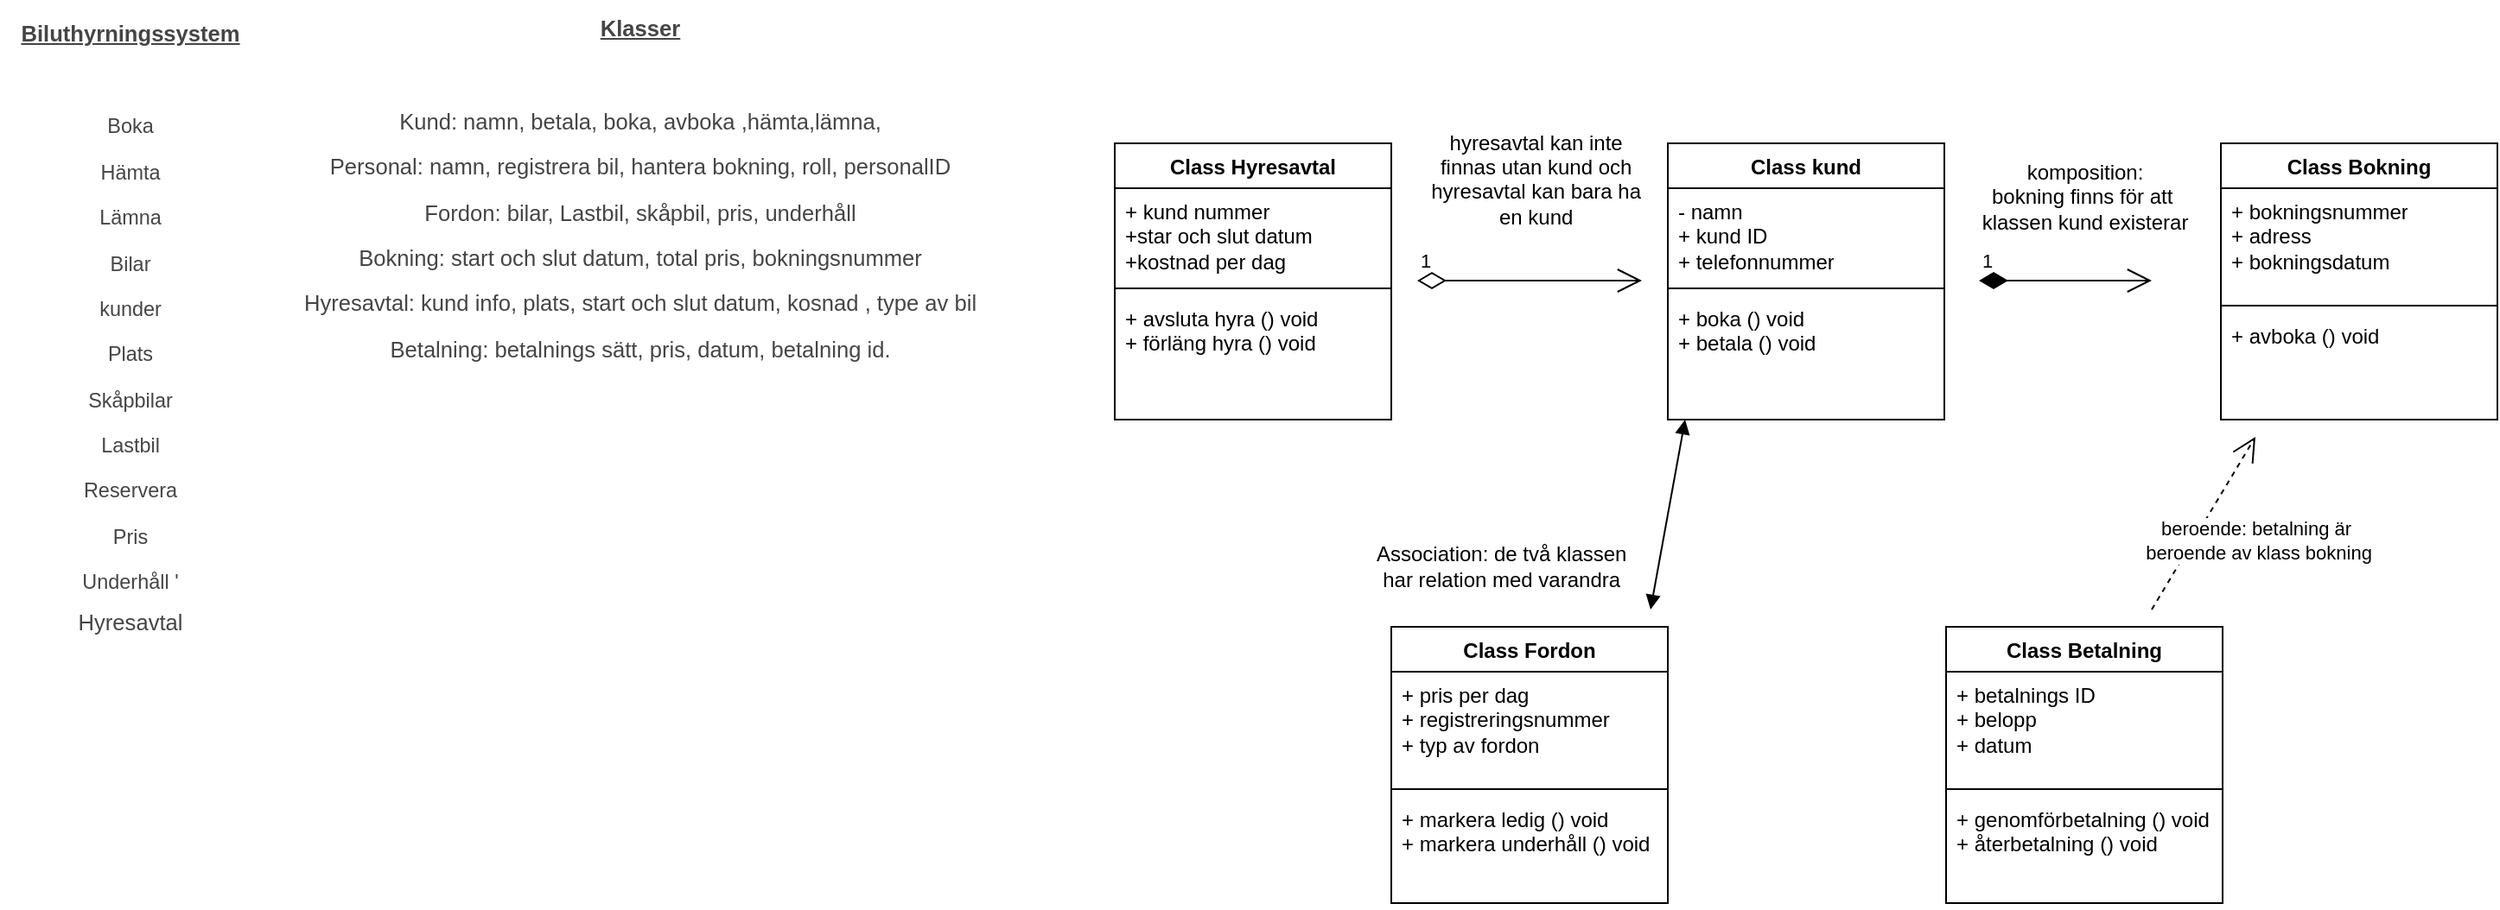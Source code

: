 <mxfile version="28.2.3">
  <diagram name="Sida-1" id="7TudmmII3zZIZIbfpZJn">
    <mxGraphModel dx="1092" dy="562" grid="1" gridSize="10" guides="1" tooltips="1" connect="1" arrows="1" fold="1" page="1" pageScale="1" pageWidth="827" pageHeight="1169" math="0" shadow="0">
      <root>
        <mxCell id="0" />
        <mxCell id="1" parent="0" />
        <mxCell id="OYlZSxIW3G09kGssjF-V-11" value="&lt;p style=&quot;margin: 0px; line-height: 100%;&quot; align=&quot;center&quot;&gt;&lt;span style=&quot;font-family: Arial; font-size: 9.6pt; font-weight: 600; text-decoration-line: underline; color: rgb(69, 69, 69); background-color: transparent;&quot;&gt;Biluthyrningssystem&lt;/span&gt;&lt;/p&gt;&lt;br&gt;&lt;p style=&quot;margin: 0px; line-height: 100%; font-family: Arial; font-size: 9.6pt; color: rgb(69, 69, 69);&quot; align=&quot;center&quot;&gt;&lt;br&gt;&lt;/p&gt;&lt;br&gt;&lt;p style=&quot;margin: 0px; line-height: 100%;&quot; align=&quot;center&quot;&gt;&lt;span style=&quot;font-family: Arial; font-size: 8.8pt; color: rgb(69, 69, 69); background-color: transparent;&quot;&gt;Boka&lt;/span&gt;&lt;/p&gt;&lt;br&gt;&lt;p style=&quot;margin: 0px; line-height: 100%;&quot; align=&quot;center&quot;&gt;&lt;span style=&quot;font-family: Arial; font-size: 8.8pt; color: rgb(69, 69, 69); background-color: transparent;&quot;&gt;Hämta &lt;/span&gt;&lt;/p&gt;&lt;br&gt;&lt;p style=&quot;margin: 0px; line-height: 100%;&quot; align=&quot;center&quot;&gt;&lt;span style=&quot;font-family: Arial; font-size: 8.8pt; color: rgb(69, 69, 69); background-color: transparent;&quot;&gt;Lämna &lt;/span&gt;&lt;/p&gt;&lt;br&gt;&lt;p style=&quot;margin: 0px; line-height: 100%;&quot; align=&quot;center&quot;&gt;&lt;span style=&quot;font-family: Arial; font-size: 8.8pt; color: rgb(69, 69, 69); background-color: transparent;&quot;&gt;Bilar &lt;/span&gt;&lt;/p&gt;&lt;br&gt;&lt;p style=&quot;margin: 0px; line-height: 100%;&quot; align=&quot;center&quot;&gt;&lt;span style=&quot;font-family: Arial; font-size: 8.8pt; color: rgb(69, 69, 69); background-color: transparent;&quot;&gt;kunder&lt;/span&gt;&lt;/p&gt;&lt;br&gt;&lt;p style=&quot;margin: 0px; line-height: 100%;&quot; align=&quot;center&quot;&gt;&lt;span style=&quot;font-family: Arial; font-size: 8.8pt; color: rgb(69, 69, 69); background-color: transparent;&quot;&gt;Plats&lt;/span&gt;&lt;/p&gt;&lt;br&gt;&lt;p style=&quot;margin: 0px; line-height: 100%;&quot; align=&quot;center&quot;&gt;&lt;span style=&quot;font-family: Arial; font-size: 8.8pt; color: rgb(69, 69, 69); background-color: transparent;&quot;&gt;Skåpbilar &lt;/span&gt;&lt;/p&gt;&lt;br&gt;&lt;p style=&quot;margin: 0px; line-height: 100%;&quot; align=&quot;center&quot;&gt;&lt;span style=&quot;font-family: Arial; font-size: 8.8pt; color: rgb(69, 69, 69); background-color: transparent;&quot;&gt;Lastbil&lt;/span&gt;&lt;/p&gt;&lt;br&gt;&lt;p style=&quot;margin: 0px; line-height: 100%;&quot; align=&quot;center&quot;&gt;&lt;span style=&quot;font-family: Arial; font-size: 8.8pt; color: rgb(69, 69, 69); background-color: transparent;&quot;&gt;Reservera&lt;/span&gt;&lt;/p&gt;&lt;br&gt;&lt;p style=&quot;margin: 0px; line-height: 100%;&quot; align=&quot;center&quot;&gt;&lt;span style=&quot;font-family: Arial; font-size: 8.8pt; color: rgb(69, 69, 69); background-color: transparent;&quot;&gt;Pris&lt;/span&gt;&lt;/p&gt;&lt;br&gt;&lt;p style=&quot;margin: 0px; line-height: 100%;&quot; align=&quot;center&quot;&gt;&lt;span style=&quot;font-family: Arial; font-size: 8.8pt; color: rgb(69, 69, 69); background-color: transparent;&quot;&gt;Underhåll &#39;&lt;/span&gt;&lt;/p&gt;&lt;p style=&quot;margin: 0px; line-height: 100%;&quot; align=&quot;center&quot;&gt;&lt;br&gt;&lt;/p&gt;&lt;p style=&quot;margin: 0px; line-height: 100%;&quot; align=&quot;center&quot;&gt;&lt;span style=&quot;font-family: Arial; font-size: 9.6pt; color: rgb(69, 69, 69); background-color: transparent;&quot;&gt;Hyresavtal&lt;/span&gt;&lt;/p&gt;" style="text;html=1;align=center;verticalAlign=middle;resizable=0;points=[];autosize=1;strokeColor=none;fillColor=none;" vertex="1" parent="1">
          <mxGeometry x="35" y="277" width="150" height="380" as="geometry" />
        </mxCell>
        <mxCell id="OYlZSxIW3G09kGssjF-V-13" style="edgeStyle=orthogonalEdgeStyle;rounded=0;orthogonalLoop=1;jettySize=auto;html=1;exitX=0.5;exitY=1;exitDx=0;exitDy=0;" edge="1" parent="1">
          <mxGeometry relative="1" as="geometry">
            <mxPoint x="660" y="382" as="sourcePoint" />
            <mxPoint x="660" y="382" as="targetPoint" />
          </mxGeometry>
        </mxCell>
        <mxCell id="OYlZSxIW3G09kGssjF-V-38" value="&lt;p style=&quot;margin: 0px; line-height: 100%;&quot;&gt;&lt;span style=&quot;font-family: Arial; font-size: 9.6pt; font-weight: 600; text-decoration-line: underline; color: rgb(69, 69, 69); background-color: transparent;&quot;&gt;Klasser &lt;/span&gt;&lt;/p&gt;&lt;br/&gt;&lt;p style=&quot;margin: 0px; line-height: 100%; font-family: Arial; font-size: 9.6pt; color: rgb(69, 69, 69);&quot;&gt;&lt;br&gt;&lt;/p&gt;&lt;br/&gt;&lt;p style=&quot;margin: 0px; line-height: 100%;&quot;&gt;&lt;span style=&quot;font-family:&#39;Arial&#39;; font-size:9.6pt; color:#454545; background-color:transparent;&quot;&gt;Kund: namn, betala, boka, avboka ,hämta,lämna, &lt;/span&gt;&lt;/p&gt;&lt;br/&gt;&lt;p style=&quot;margin: 0px; line-height: 100%;&quot;&gt;&lt;span style=&quot;font-family:&#39;Arial&#39;; font-size:9.6pt; color:#454545; background-color:transparent;&quot;&gt;Personal: namn, registrera bil, hantera bokning, roll, personalID&lt;/span&gt;&lt;/p&gt;&lt;br/&gt;&lt;p style=&quot;margin: 0px; line-height: 100%;&quot;&gt;&lt;span style=&quot;font-family:&#39;Arial&#39;; font-size:9.6pt; color:#454545; background-color:transparent;&quot;&gt;Fordon: bilar, Lastbil, skåpbil, pris, underhåll&lt;/span&gt;&lt;/p&gt;&lt;br/&gt;&lt;p style=&quot;margin: 0px; line-height: 100%;&quot;&gt;&lt;span style=&quot;font-family:&#39;Arial&#39;; font-size:9.6pt; color:#454545; background-color:transparent;&quot;&gt;Bokning:  start och slut datum, total pris, bokningsnummer&lt;/span&gt;&lt;/p&gt;&lt;br/&gt;&lt;p style=&quot;margin: 0px; line-height: 100%;&quot;&gt;&lt;span style=&quot;font-family:&#39;Arial&#39;; font-size:9.6pt; color:#454545; background-color:transparent;&quot;&gt;Hyresavtal: kund info, plats, start och slut datum, kosnad , type av bil&lt;/span&gt;&lt;/p&gt;&lt;br/&gt;&lt;p style=&quot;margin: 0px; line-height: 100%;&quot;&gt;&lt;span style=&quot;font-family:&#39;Arial&#39;; font-size:9.6pt; color:#454545; background-color:transparent;&quot;&gt;Betalning: betalnings sätt, pris, datum, betalning id.&lt;/span&gt;&lt;/p&gt;&lt;br/&gt;&lt;p style=&quot;margin: 0px; line-height: 100%; font-family: Arial; font-size: 9.6pt; color: rgb(69, 69, 69);&quot;&gt;&lt;br&gt;&lt;/p&gt;" style="text;html=1;align=center;verticalAlign=middle;resizable=0;points=[];autosize=1;strokeColor=none;fillColor=none;" vertex="1" parent="1">
          <mxGeometry x="200" y="280" width="410" height="240" as="geometry" />
        </mxCell>
        <mxCell id="OYlZSxIW3G09kGssjF-V-43" value="Class Hyresavtal" style="swimlane;fontStyle=1;align=center;verticalAlign=top;childLayout=stackLayout;horizontal=1;startSize=26;horizontalStack=0;resizeParent=1;resizeParentMax=0;resizeLast=0;collapsible=1;marginBottom=0;whiteSpace=wrap;html=1;" vertex="1" parent="1">
          <mxGeometry x="680" y="360" width="160" height="160" as="geometry" />
        </mxCell>
        <mxCell id="OYlZSxIW3G09kGssjF-V-44" value="+ kund nummer&lt;div&gt;+star och slut datum&lt;/div&gt;&lt;div&gt;+kostnad per dag&amp;nbsp;&lt;/div&gt;" style="text;strokeColor=none;fillColor=none;align=left;verticalAlign=top;spacingLeft=4;spacingRight=4;overflow=hidden;rotatable=0;points=[[0,0.5],[1,0.5]];portConstraint=eastwest;whiteSpace=wrap;html=1;" vertex="1" parent="OYlZSxIW3G09kGssjF-V-43">
          <mxGeometry y="26" width="160" height="54" as="geometry" />
        </mxCell>
        <mxCell id="OYlZSxIW3G09kGssjF-V-45" value="" style="line;strokeWidth=1;fillColor=none;align=left;verticalAlign=middle;spacingTop=-1;spacingLeft=3;spacingRight=3;rotatable=0;labelPosition=right;points=[];portConstraint=eastwest;strokeColor=inherit;" vertex="1" parent="OYlZSxIW3G09kGssjF-V-43">
          <mxGeometry y="80" width="160" height="8" as="geometry" />
        </mxCell>
        <mxCell id="OYlZSxIW3G09kGssjF-V-46" value="+ avsluta hyra () void&lt;div&gt;+ förläng hyra () void&lt;/div&gt;" style="text;strokeColor=none;fillColor=none;align=left;verticalAlign=top;spacingLeft=4;spacingRight=4;overflow=hidden;rotatable=0;points=[[0,0.5],[1,0.5]];portConstraint=eastwest;whiteSpace=wrap;html=1;" vertex="1" parent="OYlZSxIW3G09kGssjF-V-43">
          <mxGeometry y="88" width="160" height="72" as="geometry" />
        </mxCell>
        <mxCell id="OYlZSxIW3G09kGssjF-V-47" value="Class kund" style="swimlane;fontStyle=1;align=center;verticalAlign=top;childLayout=stackLayout;horizontal=1;startSize=26;horizontalStack=0;resizeParent=1;resizeParentMax=0;resizeLast=0;collapsible=1;marginBottom=0;whiteSpace=wrap;html=1;" vertex="1" parent="1">
          <mxGeometry x="1000" y="360" width="160" height="160" as="geometry" />
        </mxCell>
        <mxCell id="OYlZSxIW3G09kGssjF-V-48" value="- namn&lt;div&gt;+ kund ID&lt;/div&gt;&lt;div&gt;+ telefonnummer&lt;/div&gt;" style="text;strokeColor=none;fillColor=none;align=left;verticalAlign=top;spacingLeft=4;spacingRight=4;overflow=hidden;rotatable=0;points=[[0,0.5],[1,0.5]];portConstraint=eastwest;whiteSpace=wrap;html=1;" vertex="1" parent="OYlZSxIW3G09kGssjF-V-47">
          <mxGeometry y="26" width="160" height="54" as="geometry" />
        </mxCell>
        <mxCell id="OYlZSxIW3G09kGssjF-V-49" value="" style="line;strokeWidth=1;fillColor=none;align=left;verticalAlign=middle;spacingTop=-1;spacingLeft=3;spacingRight=3;rotatable=0;labelPosition=right;points=[];portConstraint=eastwest;strokeColor=inherit;" vertex="1" parent="OYlZSxIW3G09kGssjF-V-47">
          <mxGeometry y="80" width="160" height="8" as="geometry" />
        </mxCell>
        <mxCell id="OYlZSxIW3G09kGssjF-V-50" value="+ boka () void&lt;div&gt;+ betala () void&lt;/div&gt;" style="text;strokeColor=none;fillColor=none;align=left;verticalAlign=top;spacingLeft=4;spacingRight=4;overflow=hidden;rotatable=0;points=[[0,0.5],[1,0.5]];portConstraint=eastwest;whiteSpace=wrap;html=1;" vertex="1" parent="OYlZSxIW3G09kGssjF-V-47">
          <mxGeometry y="88" width="160" height="72" as="geometry" />
        </mxCell>
        <mxCell id="OYlZSxIW3G09kGssjF-V-51" value="Class Bokning" style="swimlane;fontStyle=1;align=center;verticalAlign=top;childLayout=stackLayout;horizontal=1;startSize=26;horizontalStack=0;resizeParent=1;resizeParentMax=0;resizeLast=0;collapsible=1;marginBottom=0;whiteSpace=wrap;html=1;" vertex="1" parent="1">
          <mxGeometry x="1320" y="360" width="160" height="160" as="geometry" />
        </mxCell>
        <mxCell id="OYlZSxIW3G09kGssjF-V-52" value="+ bokningsnummer&lt;div&gt;+ adress&amp;nbsp;&lt;/div&gt;&lt;div&gt;+ bokningsdatum&lt;/div&gt;" style="text;strokeColor=none;fillColor=none;align=left;verticalAlign=top;spacingLeft=4;spacingRight=4;overflow=hidden;rotatable=0;points=[[0,0.5],[1,0.5]];portConstraint=eastwest;whiteSpace=wrap;html=1;" vertex="1" parent="OYlZSxIW3G09kGssjF-V-51">
          <mxGeometry y="26" width="160" height="64" as="geometry" />
        </mxCell>
        <mxCell id="OYlZSxIW3G09kGssjF-V-53" value="" style="line;strokeWidth=1;fillColor=none;align=left;verticalAlign=middle;spacingTop=-1;spacingLeft=3;spacingRight=3;rotatable=0;labelPosition=right;points=[];portConstraint=eastwest;strokeColor=inherit;" vertex="1" parent="OYlZSxIW3G09kGssjF-V-51">
          <mxGeometry y="90" width="160" height="8" as="geometry" />
        </mxCell>
        <mxCell id="OYlZSxIW3G09kGssjF-V-54" value="+ avboka () void" style="text;strokeColor=none;fillColor=none;align=left;verticalAlign=top;spacingLeft=4;spacingRight=4;overflow=hidden;rotatable=0;points=[[0,0.5],[1,0.5]];portConstraint=eastwest;whiteSpace=wrap;html=1;" vertex="1" parent="OYlZSxIW3G09kGssjF-V-51">
          <mxGeometry y="98" width="160" height="62" as="geometry" />
        </mxCell>
        <mxCell id="OYlZSxIW3G09kGssjF-V-55" value="Class Betalning" style="swimlane;fontStyle=1;align=center;verticalAlign=top;childLayout=stackLayout;horizontal=1;startSize=26;horizontalStack=0;resizeParent=1;resizeParentMax=0;resizeLast=0;collapsible=1;marginBottom=0;whiteSpace=wrap;html=1;" vertex="1" parent="1">
          <mxGeometry x="1161" y="640" width="160" height="160" as="geometry" />
        </mxCell>
        <mxCell id="OYlZSxIW3G09kGssjF-V-56" value="+ betalnings ID&lt;div&gt;+ belopp&amp;nbsp;&lt;/div&gt;&lt;div&gt;+ datum&lt;/div&gt;" style="text;strokeColor=none;fillColor=none;align=left;verticalAlign=top;spacingLeft=4;spacingRight=4;overflow=hidden;rotatable=0;points=[[0,0.5],[1,0.5]];portConstraint=eastwest;whiteSpace=wrap;html=1;" vertex="1" parent="OYlZSxIW3G09kGssjF-V-55">
          <mxGeometry y="26" width="160" height="64" as="geometry" />
        </mxCell>
        <mxCell id="OYlZSxIW3G09kGssjF-V-57" value="" style="line;strokeWidth=1;fillColor=none;align=left;verticalAlign=middle;spacingTop=-1;spacingLeft=3;spacingRight=3;rotatable=0;labelPosition=right;points=[];portConstraint=eastwest;strokeColor=inherit;" vertex="1" parent="OYlZSxIW3G09kGssjF-V-55">
          <mxGeometry y="90" width="160" height="8" as="geometry" />
        </mxCell>
        <mxCell id="OYlZSxIW3G09kGssjF-V-58" value="+ genomförbetalning () void&lt;div&gt;+ återbetalning () void&lt;/div&gt;" style="text;strokeColor=none;fillColor=none;align=left;verticalAlign=top;spacingLeft=4;spacingRight=4;overflow=hidden;rotatable=0;points=[[0,0.5],[1,0.5]];portConstraint=eastwest;whiteSpace=wrap;html=1;" vertex="1" parent="OYlZSxIW3G09kGssjF-V-55">
          <mxGeometry y="98" width="160" height="62" as="geometry" />
        </mxCell>
        <mxCell id="OYlZSxIW3G09kGssjF-V-59" value="Class Fordon" style="swimlane;fontStyle=1;align=center;verticalAlign=top;childLayout=stackLayout;horizontal=1;startSize=26;horizontalStack=0;resizeParent=1;resizeParentMax=0;resizeLast=0;collapsible=1;marginBottom=0;whiteSpace=wrap;html=1;" vertex="1" parent="1">
          <mxGeometry x="840" y="640" width="160" height="160" as="geometry" />
        </mxCell>
        <mxCell id="OYlZSxIW3G09kGssjF-V-60" value="+ pris per dag&amp;nbsp;&lt;div&gt;+ registreringsnummer&amp;nbsp;&lt;/div&gt;&lt;div&gt;+ typ av fordon&lt;/div&gt;" style="text;strokeColor=none;fillColor=none;align=left;verticalAlign=top;spacingLeft=4;spacingRight=4;overflow=hidden;rotatable=0;points=[[0,0.5],[1,0.5]];portConstraint=eastwest;whiteSpace=wrap;html=1;" vertex="1" parent="OYlZSxIW3G09kGssjF-V-59">
          <mxGeometry y="26" width="160" height="64" as="geometry" />
        </mxCell>
        <mxCell id="OYlZSxIW3G09kGssjF-V-61" value="" style="line;strokeWidth=1;fillColor=none;align=left;verticalAlign=middle;spacingTop=-1;spacingLeft=3;spacingRight=3;rotatable=0;labelPosition=right;points=[];portConstraint=eastwest;strokeColor=inherit;" vertex="1" parent="OYlZSxIW3G09kGssjF-V-59">
          <mxGeometry y="90" width="160" height="8" as="geometry" />
        </mxCell>
        <mxCell id="OYlZSxIW3G09kGssjF-V-62" value="+ markera ledig () void&lt;div&gt;+ markera underhåll () void&amp;nbsp;&lt;/div&gt;" style="text;strokeColor=none;fillColor=none;align=left;verticalAlign=top;spacingLeft=4;spacingRight=4;overflow=hidden;rotatable=0;points=[[0,0.5],[1,0.5]];portConstraint=eastwest;whiteSpace=wrap;html=1;" vertex="1" parent="OYlZSxIW3G09kGssjF-V-59">
          <mxGeometry y="98" width="160" height="62" as="geometry" />
        </mxCell>
        <mxCell id="OYlZSxIW3G09kGssjF-V-64" value="komposition:&lt;div&gt;bokning finns för att&amp;nbsp;&lt;/div&gt;&lt;div&gt;klassen kund existerar&lt;br&gt;&lt;div&gt;&lt;br&gt;&lt;/div&gt;&lt;/div&gt;" style="text;html=1;align=center;verticalAlign=middle;resizable=0;points=[];autosize=1;strokeColor=none;fillColor=none;" vertex="1" parent="1">
          <mxGeometry x="1171" y="363" width="140" height="70" as="geometry" />
        </mxCell>
        <mxCell id="OYlZSxIW3G09kGssjF-V-72" value="" style="endArrow=block;startArrow=block;endFill=1;startFill=1;html=1;rounded=0;" edge="1" parent="1">
          <mxGeometry width="160" relative="1" as="geometry">
            <mxPoint x="990" y="630" as="sourcePoint" />
            <mxPoint x="1010" y="520" as="targetPoint" />
          </mxGeometry>
        </mxCell>
        <mxCell id="OYlZSxIW3G09kGssjF-V-73" value="Association: de två klassen&amp;nbsp;&lt;div&gt;har relation med varandra&amp;nbsp;&lt;/div&gt;" style="text;html=1;align=center;verticalAlign=middle;resizable=0;points=[];autosize=1;strokeColor=none;fillColor=none;" vertex="1" parent="1">
          <mxGeometry x="820" y="585" width="170" height="40" as="geometry" />
        </mxCell>
        <mxCell id="OYlZSxIW3G09kGssjF-V-75" value="1" style="endArrow=open;html=1;endSize=12;startArrow=diamondThin;startSize=14;startFill=1;edgeStyle=orthogonalEdgeStyle;align=left;verticalAlign=bottom;rounded=0;" edge="1" parent="1">
          <mxGeometry x="-1" y="3" relative="1" as="geometry">
            <mxPoint x="1180" y="439.5" as="sourcePoint" />
            <mxPoint x="1280" y="439.5" as="targetPoint" />
          </mxGeometry>
        </mxCell>
        <mxCell id="OYlZSxIW3G09kGssjF-V-78" value="1" style="endArrow=open;html=1;endSize=12;startArrow=diamondThin;startSize=14;startFill=0;edgeStyle=orthogonalEdgeStyle;align=left;verticalAlign=bottom;rounded=0;" edge="1" parent="1">
          <mxGeometry x="-1" y="3" relative="1" as="geometry">
            <mxPoint x="855" y="439.5" as="sourcePoint" />
            <mxPoint x="985" y="439.5" as="targetPoint" />
            <Array as="points">
              <mxPoint x="915" y="439.5" />
              <mxPoint x="915" y="439.5" />
            </Array>
          </mxGeometry>
        </mxCell>
        <mxCell id="OYlZSxIW3G09kGssjF-V-79" value="hyresavtal kan inte&amp;nbsp;&lt;div&gt;finnas&lt;span style=&quot;background-color: transparent; color: light-dark(rgb(0, 0, 0), rgb(255, 255, 255));&quot;&gt;&amp;nbsp;utan kund och&amp;nbsp;&lt;/span&gt;&lt;/div&gt;&lt;div&gt;&lt;span style=&quot;background-color: transparent; color: light-dark(rgb(0, 0, 0), rgb(255, 255, 255));&quot;&gt;hyresavtal kan bara ha&amp;nbsp;&lt;/span&gt;&lt;/div&gt;&lt;div&gt;&lt;span style=&quot;background-color: transparent; color: light-dark(rgb(0, 0, 0), rgb(255, 255, 255));&quot;&gt;en kund&amp;nbsp;&lt;/span&gt;&lt;/div&gt;&lt;div&gt;&lt;br&gt;&lt;/div&gt;" style="text;html=1;align=center;verticalAlign=middle;resizable=0;points=[];autosize=1;strokeColor=none;fillColor=none;" vertex="1" parent="1">
          <mxGeometry x="850" y="343" width="150" height="90" as="geometry" />
        </mxCell>
        <mxCell id="OYlZSxIW3G09kGssjF-V-82" value="beroende: betalning är&lt;div&gt;&amp;nbsp;beroende av klass bokning&lt;/div&gt;" style="endArrow=open;endSize=12;dashed=1;html=1;rounded=0;" edge="1" parent="1">
          <mxGeometry x="0.118" y="-31" width="160" relative="1" as="geometry">
            <mxPoint x="1280" y="630" as="sourcePoint" />
            <mxPoint x="1340" y="530" as="targetPoint" />
            <mxPoint as="offset" />
          </mxGeometry>
        </mxCell>
      </root>
    </mxGraphModel>
  </diagram>
</mxfile>
